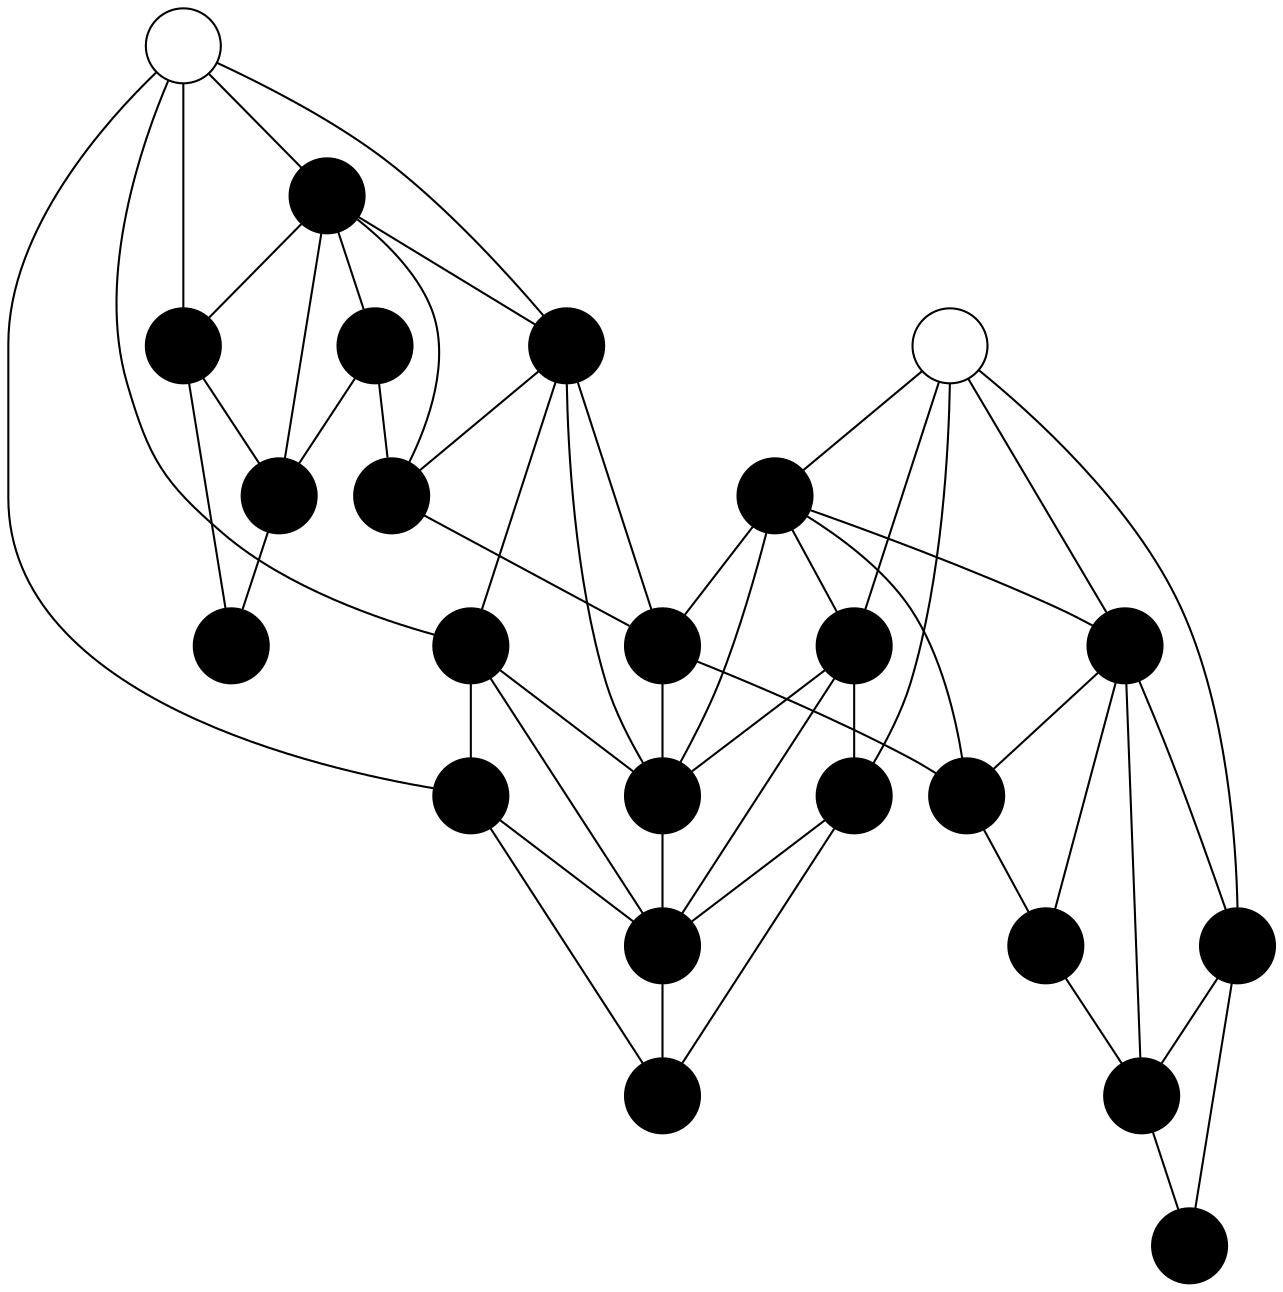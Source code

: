 graph
{
	node [shape=circle, style=solid, color=black, label=""];

	i0 -- i1 -- i2;
	i3 -- i4 -- i5 -- i6;
	i7 -- i8 -- i9;

	i0 -- i10 -- i3 -- i11 -- i7;

	//e0 -- i0;
	//e0 -- i10;
	e1 -- i0;
	e1 -- i1;
	e1 -- i10;
	e1 -- e2;
	e1 -- e3;
	e2 -- i1;
	e2 -- i2;
	e3 -- i3;
	e3 -- i4;
	e3 -- i10;
	e3 -- e4;
	e4 -- i4;
	e4 -- i5;
	e4 -- e5;
	e5 -- i5;
	e5 -- i6;
	e6 -- i3;
	e6 -- i4;
	e6 -- i11;
	e6 -- e7;
	e6 -- e9;
	e7 -- e8;
	e7 -- i4;
	e7 -- i5;
	e8 -- i5;
	e8 -- i6;
	e9 -- i7;
	e9 -- i8;
	e9 -- i11;
	e9 -- e10;
	e10 -- i8;
	e10 -- i9;
	//e11 -- i7;
	//e11 -- i11;

	o0 -- e1;
	o0 -- e2;
	o0 -- e3;
	o0 -- e4;
	o0 -- e5;
	o1 -- e6;
	o1 -- e7;
	o1 -- e8;
	o1 -- e9;
	o1 -- e10;

	i0 [pos="1,0!", style=filled];
	i1 [pos="2,0!", style=filled];
	i2 [pos="3,0!", style=filled];
	i3 [pos="0,4!", style=filled];
	i4 [pos="1,4!", style=filled];
	i5 [pos="2,4!", style=filled];
	i6 [pos="3,4!", style=filled];
	i7 [pos="1,8!", style=filled];
	i8 [pos="2,8!", style=filled];
	i9 [pos="3,8!", style=filled];
	i10 [pos="0,2!", style=filled];
	i11 [pos="0,6!", style=filled];

	//e0 [pos="0,0!", style=filled];
	e1 [pos="1.5,1!", style=filled];
	e2 [pos="2.5,1!", style=filled];
	e3 [pos="0.5,3!", style=filled];
	e4 [pos="1.5,3!", style=filled];
	e5 [pos="2.5,3!", style=filled];
	e6 [pos="0.5,5!", style=filled];
	e7 [pos="1.5,5!", style=filled];
	e8 [pos="2.5,5!", style=filled];
	e9 [pos="1.5,7!", style=filled];
	e10 [pos="2.5,7!", style=filled];
	//e11 [pos="0,8!", style=filled];

	o0 [pos="2,2!"];
	o1 [pos="2,6!"];
}
